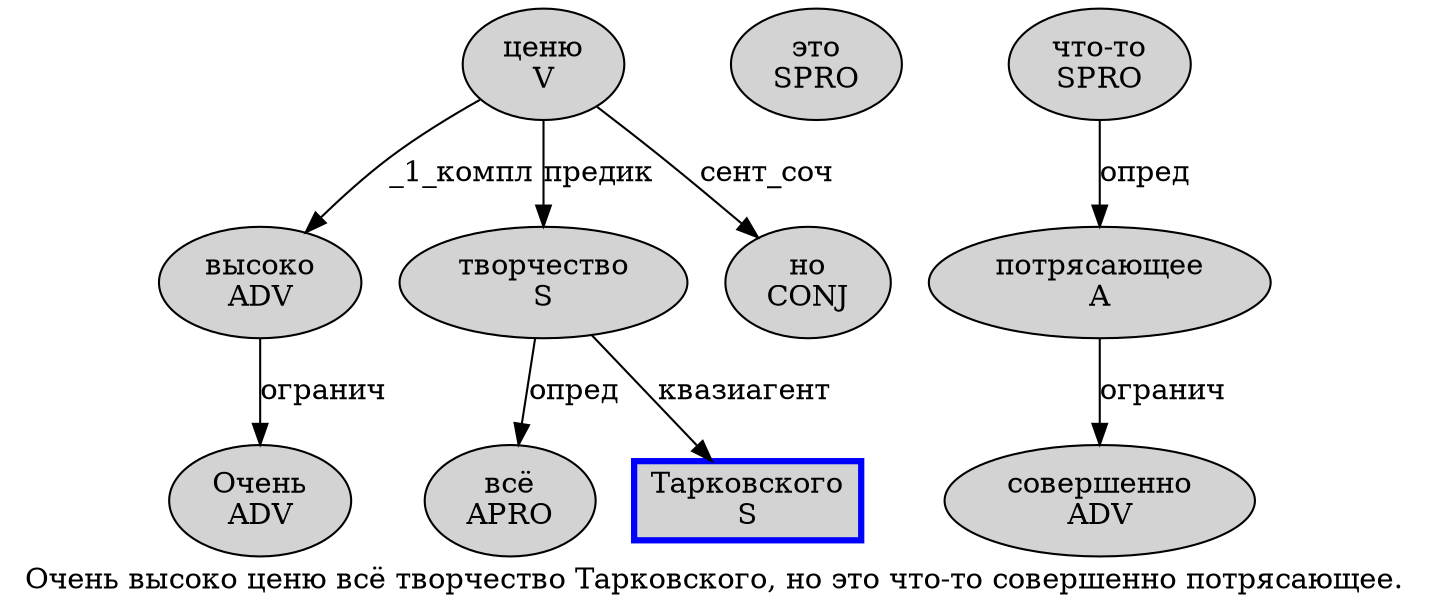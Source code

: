 digraph SENTENCE_2195 {
	graph [label="Очень высоко ценю всё творчество Тарковского, но это что-то совершенно потрясающее."]
	node [style=filled]
		0 [label="Очень
ADV" color="" fillcolor=lightgray penwidth=1 shape=ellipse]
		1 [label="высоко
ADV" color="" fillcolor=lightgray penwidth=1 shape=ellipse]
		2 [label="ценю
V" color="" fillcolor=lightgray penwidth=1 shape=ellipse]
		3 [label="всё
APRO" color="" fillcolor=lightgray penwidth=1 shape=ellipse]
		4 [label="творчество
S" color="" fillcolor=lightgray penwidth=1 shape=ellipse]
		5 [label="Тарковского
S" color=blue fillcolor=lightgray penwidth=3 shape=box]
		7 [label="но
CONJ" color="" fillcolor=lightgray penwidth=1 shape=ellipse]
		8 [label="это
SPRO" color="" fillcolor=lightgray penwidth=1 shape=ellipse]
		9 [label="что-то
SPRO" color="" fillcolor=lightgray penwidth=1 shape=ellipse]
		10 [label="совершенно
ADV" color="" fillcolor=lightgray penwidth=1 shape=ellipse]
		11 [label="потрясающее
A" color="" fillcolor=lightgray penwidth=1 shape=ellipse]
			1 -> 0 [label="огранич"]
			2 -> 1 [label="_1_компл"]
			2 -> 4 [label="предик"]
			2 -> 7 [label="сент_соч"]
			9 -> 11 [label="опред"]
			4 -> 3 [label="опред"]
			4 -> 5 [label="квазиагент"]
			11 -> 10 [label="огранич"]
}